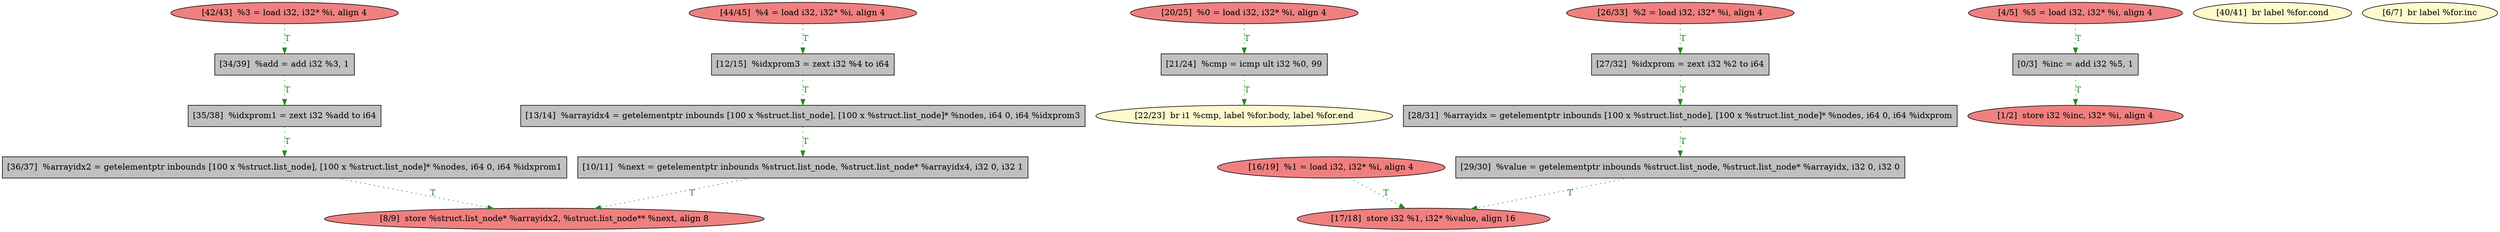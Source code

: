 
digraph G {


node531 [fillcolor=grey,label="[12/15]  %idxprom3 = zext i32 %4 to i64",shape=rectangle,style=filled ]
node530 [fillcolor=lemonchiffon,label="[22/23]  br i1 %cmp, label %for.body, label %for.end",shape=ellipse,style=filled ]
node529 [fillcolor=grey,label="[13/14]  %arrayidx4 = getelementptr inbounds [100 x %struct.list_node], [100 x %struct.list_node]* %nodes, i64 0, i64 %idxprom3",shape=rectangle,style=filled ]
node528 [fillcolor=grey,label="[27/32]  %idxprom = zext i32 %2 to i64",shape=rectangle,style=filled ]
node525 [fillcolor=lightcoral,label="[42/43]  %3 = load i32, i32* %i, align 4",shape=ellipse,style=filled ]
node513 [fillcolor=grey,label="[21/24]  %cmp = icmp ult i32 %0, 99",shape=rectangle,style=filled ]
node512 [fillcolor=lightcoral,label="[1/2]  store i32 %inc, i32* %i, align 4",shape=ellipse,style=filled ]
node511 [fillcolor=lightcoral,label="[17/18]  store i32 %1, i32* %value, align 16",shape=ellipse,style=filled ]
node510 [fillcolor=lightcoral,label="[20/25]  %0 = load i32, i32* %i, align 4",shape=ellipse,style=filled ]
node509 [fillcolor=lightcoral,label="[16/19]  %1 = load i32, i32* %i, align 4",shape=ellipse,style=filled ]
node515 [fillcolor=grey,label="[28/31]  %arrayidx = getelementptr inbounds [100 x %struct.list_node], [100 x %struct.list_node]* %nodes, i64 0, i64 %idxprom",shape=rectangle,style=filled ]
node516 [fillcolor=grey,label="[10/11]  %next = getelementptr inbounds %struct.list_node, %struct.list_node* %arrayidx4, i32 0, i32 1",shape=rectangle,style=filled ]
node526 [fillcolor=lemonchiffon,label="[40/41]  br label %for.cond",shape=ellipse,style=filled ]
node522 [fillcolor=grey,label="[0/3]  %inc = add i32 %5, 1",shape=rectangle,style=filled ]
node518 [fillcolor=lightcoral,label="[8/9]  store %struct.list_node* %arrayidx2, %struct.list_node** %next, align 8",shape=ellipse,style=filled ]
node514 [fillcolor=grey,label="[29/30]  %value = getelementptr inbounds %struct.list_node, %struct.list_node* %arrayidx, i32 0, i32 0",shape=rectangle,style=filled ]
node519 [fillcolor=lightcoral,label="[4/5]  %5 = load i32, i32* %i, align 4",shape=ellipse,style=filled ]
node521 [fillcolor=lemonchiffon,label="[6/7]  br label %for.inc",shape=ellipse,style=filled ]
node527 [fillcolor=lightcoral,label="[44/45]  %4 = load i32, i32* %i, align 4",shape=ellipse,style=filled ]
node517 [fillcolor=grey,label="[35/38]  %idxprom1 = zext i32 %add to i64",shape=rectangle,style=filled ]
node520 [fillcolor=grey,label="[36/37]  %arrayidx2 = getelementptr inbounds [100 x %struct.list_node], [100 x %struct.list_node]* %nodes, i64 0, i64 %idxprom1",shape=rectangle,style=filled ]
node523 [fillcolor=lightcoral,label="[26/33]  %2 = load i32, i32* %i, align 4",shape=ellipse,style=filled ]
node524 [fillcolor=grey,label="[34/39]  %add = add i32 %3, 1",shape=rectangle,style=filled ]

node520->node518 [style=dotted,color=forestgreen,label="T",fontcolor=forestgreen ]
node516->node518 [style=dotted,color=forestgreen,label="T",fontcolor=forestgreen ]
node523->node528 [style=dotted,color=forestgreen,label="T",fontcolor=forestgreen ]
node514->node511 [style=dotted,color=forestgreen,label="T",fontcolor=forestgreen ]
node517->node520 [style=dotted,color=forestgreen,label="T",fontcolor=forestgreen ]
node524->node517 [style=dotted,color=forestgreen,label="T",fontcolor=forestgreen ]
node519->node522 [style=dotted,color=forestgreen,label="T",fontcolor=forestgreen ]
node528->node515 [style=dotted,color=forestgreen,label="T",fontcolor=forestgreen ]
node525->node524 [style=dotted,color=forestgreen,label="T",fontcolor=forestgreen ]
node513->node530 [style=dotted,color=forestgreen,label="T",fontcolor=forestgreen ]
node531->node529 [style=dotted,color=forestgreen,label="T",fontcolor=forestgreen ]
node522->node512 [style=dotted,color=forestgreen,label="T",fontcolor=forestgreen ]
node527->node531 [style=dotted,color=forestgreen,label="T",fontcolor=forestgreen ]
node509->node511 [style=dotted,color=forestgreen,label="T",fontcolor=forestgreen ]
node515->node514 [style=dotted,color=forestgreen,label="T",fontcolor=forestgreen ]
node529->node516 [style=dotted,color=forestgreen,label="T",fontcolor=forestgreen ]
node510->node513 [style=dotted,color=forestgreen,label="T",fontcolor=forestgreen ]


}
